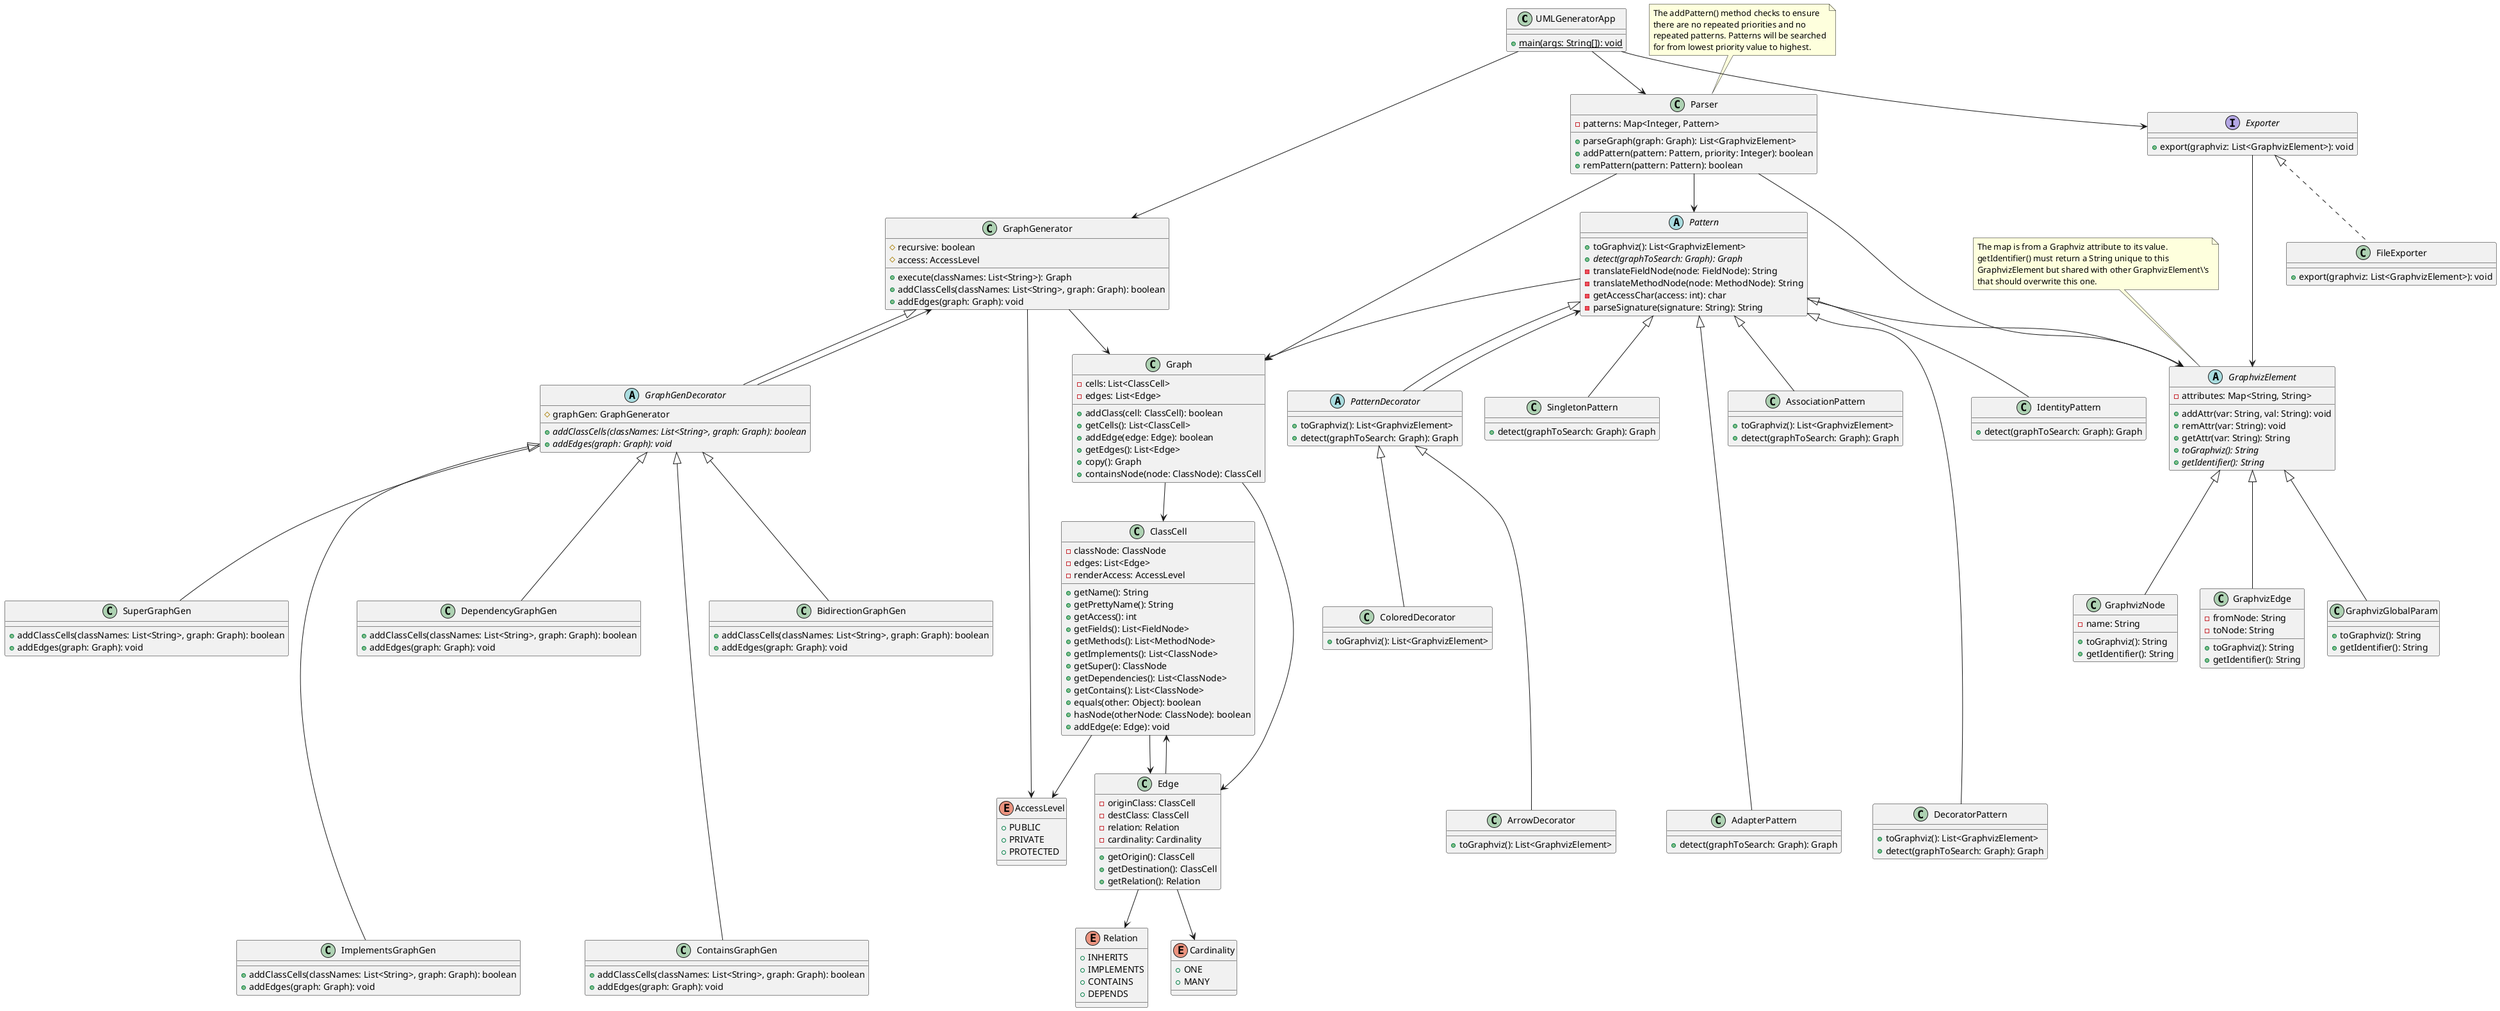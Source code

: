 @startuml

class UMLGeneratorApp {
+ {static} main(args: String[]): void
}

class GraphGenerator {
# recursive: boolean
# access: AccessLevel
+ execute(classNames: List<String>): Graph
+ addClassCells(classNames: List<String>, graph: Graph): boolean
+ addEdges(graph: Graph): void
}

abstract class GraphGenDecorator extends GraphGenerator {
# graphGen: GraphGenerator
+ {abstract} addClassCells(classNames: List<String>, graph: Graph): boolean
+ {abstract} addEdges(graph: Graph): void
}

class SuperGraphGen extends GraphGenDecorator {
+ addClassCells(classNames: List<String>, graph: Graph): boolean
+ addEdges(graph: Graph): void
}

class ImplementsGraphGen extends GraphGenDecorator {
+ addClassCells(classNames: List<String>, graph: Graph): boolean
+ addEdges(graph: Graph): void
}

class DependencyGraphGen extends GraphGenDecorator {
+ addClassCells(classNames: List<String>, graph: Graph): boolean
+ addEdges(graph: Graph): void
}

class ContainsGraphGen extends GraphGenDecorator {
+ addClassCells(classNames: List<String>, graph: Graph): boolean
+ addEdges(graph: Graph): void
}

class BidirectionGraphGen extends GraphGenDecorator {
+ addClassCells(classNames: List<String>, graph: Graph): boolean
+ addEdges(graph: Graph): void
}

BidirectionGraphGen -[hidden]--> ContainsGraphGen
DependencyGraphGen -[hidden]--> ImplementsGraphGen

enum AccessLevel {
+ PUBLIC
+ PRIVATE
+ PROTECTED
}

class ClassCell {
- classNode: ClassNode
- edges: List<Edge>
- renderAccess: AccessLevel
+ getName(): String
+ getPrettyName(): String
+ getAccess(): int
+ getFields(): List<FieldNode>
+ getMethods(): List<MethodNode>
+ getImplements(): List<ClassNode>
+ getSuper(): ClassNode
+ getDependencies(): List<ClassNode>
+ getContains(): List<ClassNode>
+ equals(other: Object): boolean
+ hasNode(otherNode: ClassNode): boolean
+ addEdge(e: Edge): void
}

enum Relation {
+ INHERITS
+ IMPLEMENTS
+ CONTAINS
+ DEPENDS
}

enum Cardinality {
+ ONE
+ MANY
}

class Edge {
- originClass: ClassCell
- destClass: ClassCell
- relation: Relation
- cardinality: Cardinality
+ getOrigin(): ClassCell
+ getDestination(): ClassCell
+ getRelation(): Relation
}

class Parser {
- patterns: Map<Integer, Pattern>
+ parseGraph(graph: Graph): List<GraphvizElement>
+ addPattern(pattern: Pattern, priority: Integer): boolean
+ remPattern(pattern: Pattern): boolean
}
note top of Parser
The addPattern() method checks to ensure
there are no repeated priorities and no
repeated patterns. Patterns will be searched
for from lowest priority value to highest.
end note

class Graph {
- cells: List<ClassCell>
- edges: List<Edge>
+ addClass(cell: ClassCell): boolean
+ getCells(): List<ClassCell>
+ addEdge(edge: Edge): boolean
+ getEdges(): List<Edge>
+ copy(): Graph
+ containsNode(node: ClassNode): ClassCell
}

abstract class Pattern {
+ toGraphviz(): List<GraphvizElement>
+ {abstract} detect(graphToSearch: Graph): Graph
- translateFieldNode(node: FieldNode): String
- translateMethodNode(node: MethodNode): String
- getAccessChar(access: int): char
- parseSignature(signature: String): String
}

abstract class PatternDecorator extends Pattern {
+ toGraphviz(): List<GraphvizElement>
+ detect(graphToSearch: Graph): Graph
}

class ColoredDecorator extends PatternDecorator {
+ toGraphviz(): List<GraphvizElement>
}

class ArrowDecorator extends PatternDecorator {
+ toGraphviz(): List<GraphvizElement>
}

class SingletonPattern extends Pattern {
+ detect(graphToSearch: Graph): Graph
}

class AdapterPattern extends Pattern {
+ detect(graphToSearch: Graph): Graph
}

class DecoratorPattern extends Pattern {
+ toGraphviz(): List<GraphvizElement>
+ detect(graphToSearch: Graph): Graph
}

class AssociationPattern extends Pattern {
+ toGraphviz(): List<GraphvizElement>
+ detect(graphToSearch: Graph): Graph
}

class IdentityPattern extends Pattern {
+ detect(graphToSearch: Graph): Graph
}

IdentityPattern -[hidden]--> DecoratorPattern
AssociationPattern -[hidden]--> AdapterPattern
SingletonPattern -[hidden]--> ArrowDecorator

abstract class GraphvizElement {
- attributes: Map<String, String>
+ addAttr(var: String, val: String): void
+ remAttr(var: String): void
+ getAttr(var: String): String
+ {abstract} toGraphviz(): String
+ {abstract} getIdentifier(): String
}
note top of GraphvizElement
The map is from a Graphviz attribute to its value.
getIdentifier() must return a String unique to this
GraphvizElement but shared with other GraphvizElement\'s
that should overwrite this one.
end note

class GraphvizNode extends GraphvizElement {
- name: String
+ toGraphviz(): String
+ getIdentifier(): String
}

class GraphvizEdge extends GraphvizElement {
- fromNode: String
- toNode: String
+ toGraphviz(): String
+ getIdentifier(): String
}

class GraphvizGlobalParam extends GraphvizElement {
+ toGraphviz(): String
+ getIdentifier(): String
}

interface Exporter {
+ export(graphviz: List<GraphvizElement>): void
}

class FileExporter implements Exporter {
+ export(graphviz: List<GraphvizElement>): void
}

UMLGeneratorApp --> GraphGenerator
UMLGeneratorApp --> Parser
UMLGeneratorApp --> Exporter
GraphGenerator --> Graph
GraphGenerator --> AccessLevel
GraphGenDecorator --> GraphGenerator
ClassCell --> Edge
ClassCell --> AccessLevel
Edge --> ClassCell
Edge --> Relation
Edge --> Cardinality
Parser --> Pattern
Pattern --> Graph
PatternDecorator --> Pattern
Pattern --> GraphvizElement
Graph --> ClassCell
Graph --> Edge
Parser --> Graph
Parser --> GraphvizElement
Exporter --> GraphvizElement
@enduml
